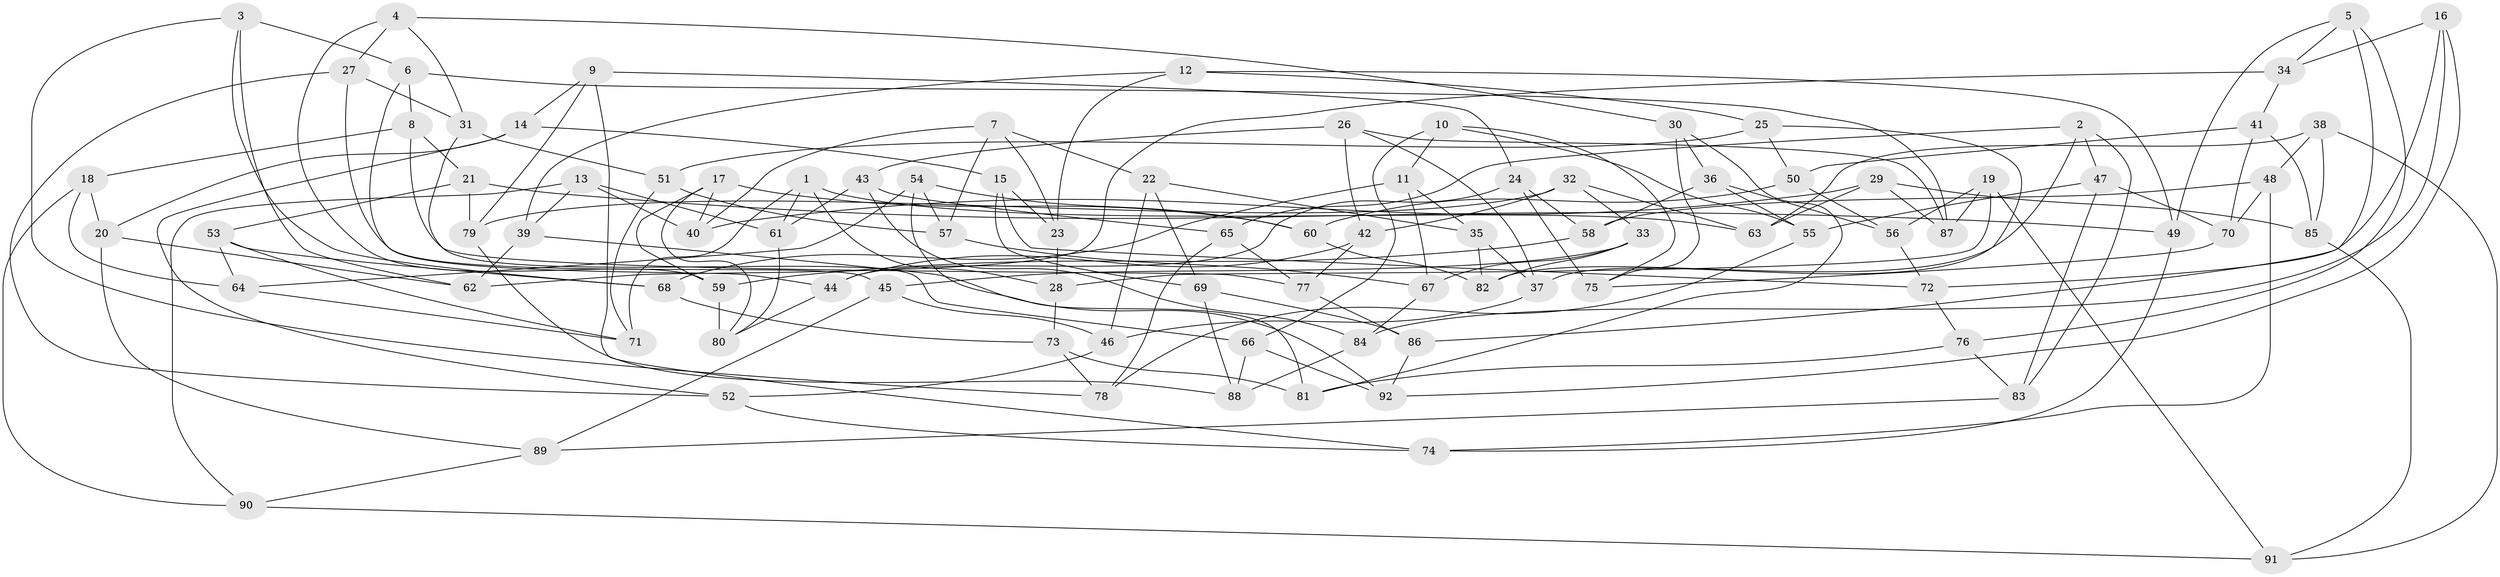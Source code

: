 // Generated by graph-tools (version 1.1) at 2025/11/02/27/25 16:11:50]
// undirected, 92 vertices, 184 edges
graph export_dot {
graph [start="1"]
  node [color=gray90,style=filled];
  1;
  2;
  3;
  4;
  5;
  6;
  7;
  8;
  9;
  10;
  11;
  12;
  13;
  14;
  15;
  16;
  17;
  18;
  19;
  20;
  21;
  22;
  23;
  24;
  25;
  26;
  27;
  28;
  29;
  30;
  31;
  32;
  33;
  34;
  35;
  36;
  37;
  38;
  39;
  40;
  41;
  42;
  43;
  44;
  45;
  46;
  47;
  48;
  49;
  50;
  51;
  52;
  53;
  54;
  55;
  56;
  57;
  58;
  59;
  60;
  61;
  62;
  63;
  64;
  65;
  66;
  67;
  68;
  69;
  70;
  71;
  72;
  73;
  74;
  75;
  76;
  77;
  78;
  79;
  80;
  81;
  82;
  83;
  84;
  85;
  86;
  87;
  88;
  89;
  90;
  91;
  92;
  1 -- 28;
  1 -- 71;
  1 -- 61;
  1 -- 63;
  2 -- 47;
  2 -- 82;
  2 -- 65;
  2 -- 83;
  3 -- 78;
  3 -- 62;
  3 -- 6;
  3 -- 68;
  4 -- 27;
  4 -- 30;
  4 -- 31;
  4 -- 59;
  5 -- 49;
  5 -- 76;
  5 -- 86;
  5 -- 34;
  6 -- 8;
  6 -- 87;
  6 -- 44;
  7 -- 22;
  7 -- 40;
  7 -- 23;
  7 -- 57;
  8 -- 77;
  8 -- 18;
  8 -- 21;
  9 -- 14;
  9 -- 74;
  9 -- 79;
  9 -- 24;
  10 -- 75;
  10 -- 55;
  10 -- 66;
  10 -- 11;
  11 -- 68;
  11 -- 67;
  11 -- 35;
  12 -- 23;
  12 -- 39;
  12 -- 49;
  12 -- 25;
  13 -- 90;
  13 -- 39;
  13 -- 61;
  13 -- 40;
  14 -- 52;
  14 -- 20;
  14 -- 15;
  15 -- 69;
  15 -- 72;
  15 -- 23;
  16 -- 92;
  16 -- 84;
  16 -- 72;
  16 -- 34;
  17 -- 60;
  17 -- 80;
  17 -- 40;
  17 -- 59;
  18 -- 64;
  18 -- 90;
  18 -- 20;
  19 -- 56;
  19 -- 28;
  19 -- 91;
  19 -- 87;
  20 -- 62;
  20 -- 89;
  21 -- 79;
  21 -- 49;
  21 -- 53;
  22 -- 46;
  22 -- 69;
  22 -- 35;
  23 -- 28;
  24 -- 44;
  24 -- 58;
  24 -- 75;
  25 -- 37;
  25 -- 50;
  25 -- 51;
  26 -- 87;
  26 -- 43;
  26 -- 42;
  26 -- 37;
  27 -- 52;
  27 -- 31;
  27 -- 45;
  28 -- 73;
  29 -- 40;
  29 -- 87;
  29 -- 85;
  29 -- 63;
  30 -- 36;
  30 -- 81;
  30 -- 75;
  31 -- 66;
  31 -- 51;
  32 -- 79;
  32 -- 63;
  32 -- 33;
  32 -- 42;
  33 -- 82;
  33 -- 45;
  33 -- 67;
  34 -- 41;
  34 -- 62;
  35 -- 37;
  35 -- 82;
  36 -- 55;
  36 -- 56;
  36 -- 58;
  37 -- 46;
  38 -- 48;
  38 -- 63;
  38 -- 85;
  38 -- 91;
  39 -- 92;
  39 -- 62;
  41 -- 85;
  41 -- 50;
  41 -- 70;
  42 -- 77;
  42 -- 44;
  43 -- 61;
  43 -- 84;
  43 -- 65;
  44 -- 80;
  45 -- 46;
  45 -- 89;
  46 -- 52;
  47 -- 83;
  47 -- 55;
  47 -- 70;
  48 -- 58;
  48 -- 74;
  48 -- 70;
  49 -- 74;
  50 -- 60;
  50 -- 56;
  51 -- 71;
  51 -- 57;
  52 -- 74;
  53 -- 64;
  53 -- 68;
  53 -- 71;
  54 -- 81;
  54 -- 60;
  54 -- 57;
  54 -- 64;
  55 -- 78;
  56 -- 72;
  57 -- 67;
  58 -- 59;
  59 -- 80;
  60 -- 82;
  61 -- 80;
  64 -- 71;
  65 -- 77;
  65 -- 78;
  66 -- 88;
  66 -- 92;
  67 -- 84;
  68 -- 73;
  69 -- 88;
  69 -- 86;
  70 -- 75;
  72 -- 76;
  73 -- 81;
  73 -- 78;
  76 -- 81;
  76 -- 83;
  77 -- 86;
  79 -- 88;
  83 -- 89;
  84 -- 88;
  85 -- 91;
  86 -- 92;
  89 -- 90;
  90 -- 91;
}
